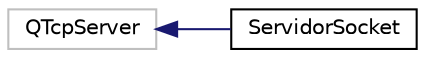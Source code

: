 digraph "Graphical Class Hierarchy"
{
  edge [fontname="Helvetica",fontsize="10",labelfontname="Helvetica",labelfontsize="10"];
  node [fontname="Helvetica",fontsize="10",shape=record];
  rankdir="LR";
  Node6 [label="QTcpServer",height=0.2,width=0.4,color="grey75", fillcolor="white", style="filled"];
  Node6 -> Node0 [dir="back",color="midnightblue",fontsize="10",style="solid",fontname="Helvetica"];
  Node0 [label="ServidorSocket",height=0.2,width=0.4,color="black", fillcolor="white", style="filled",URL="$class_servidor_socket.html",tooltip="Se comparte con QTcpServer y se crean los metodos básicos para la comunicación se cliente-servidor y ..."];
}
